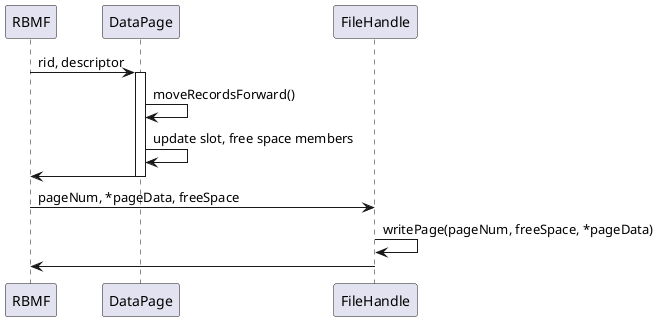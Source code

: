 @startuml

participant RBMF as R
participant DataPage as D
participant FileHandle as F

R -> D: rid, descriptor
activate D
D -> D: moveRecordsForward()
D -> D: update slot, free space members
D -> R
deactivate D
R -> F: pageNum, *pageData, freeSpace
F -> F: writePage(pageNum, freeSpace, *pageData)
F -> R

@enduml